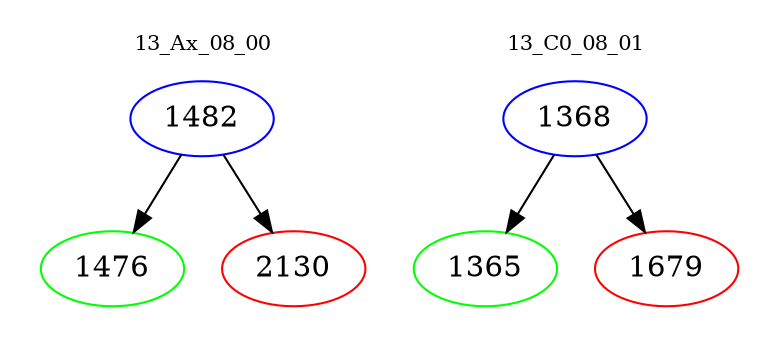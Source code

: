 digraph{
subgraph cluster_0 {
color = white
label = "13_Ax_08_00";
fontsize=10;
T0_1482 [label="1482", color="blue"]
T0_1482 -> T0_1476 [color="black"]
T0_1476 [label="1476", color="green"]
T0_1482 -> T0_2130 [color="black"]
T0_2130 [label="2130", color="red"]
}
subgraph cluster_1 {
color = white
label = "13_C0_08_01";
fontsize=10;
T1_1368 [label="1368", color="blue"]
T1_1368 -> T1_1365 [color="black"]
T1_1365 [label="1365", color="green"]
T1_1368 -> T1_1679 [color="black"]
T1_1679 [label="1679", color="red"]
}
}
